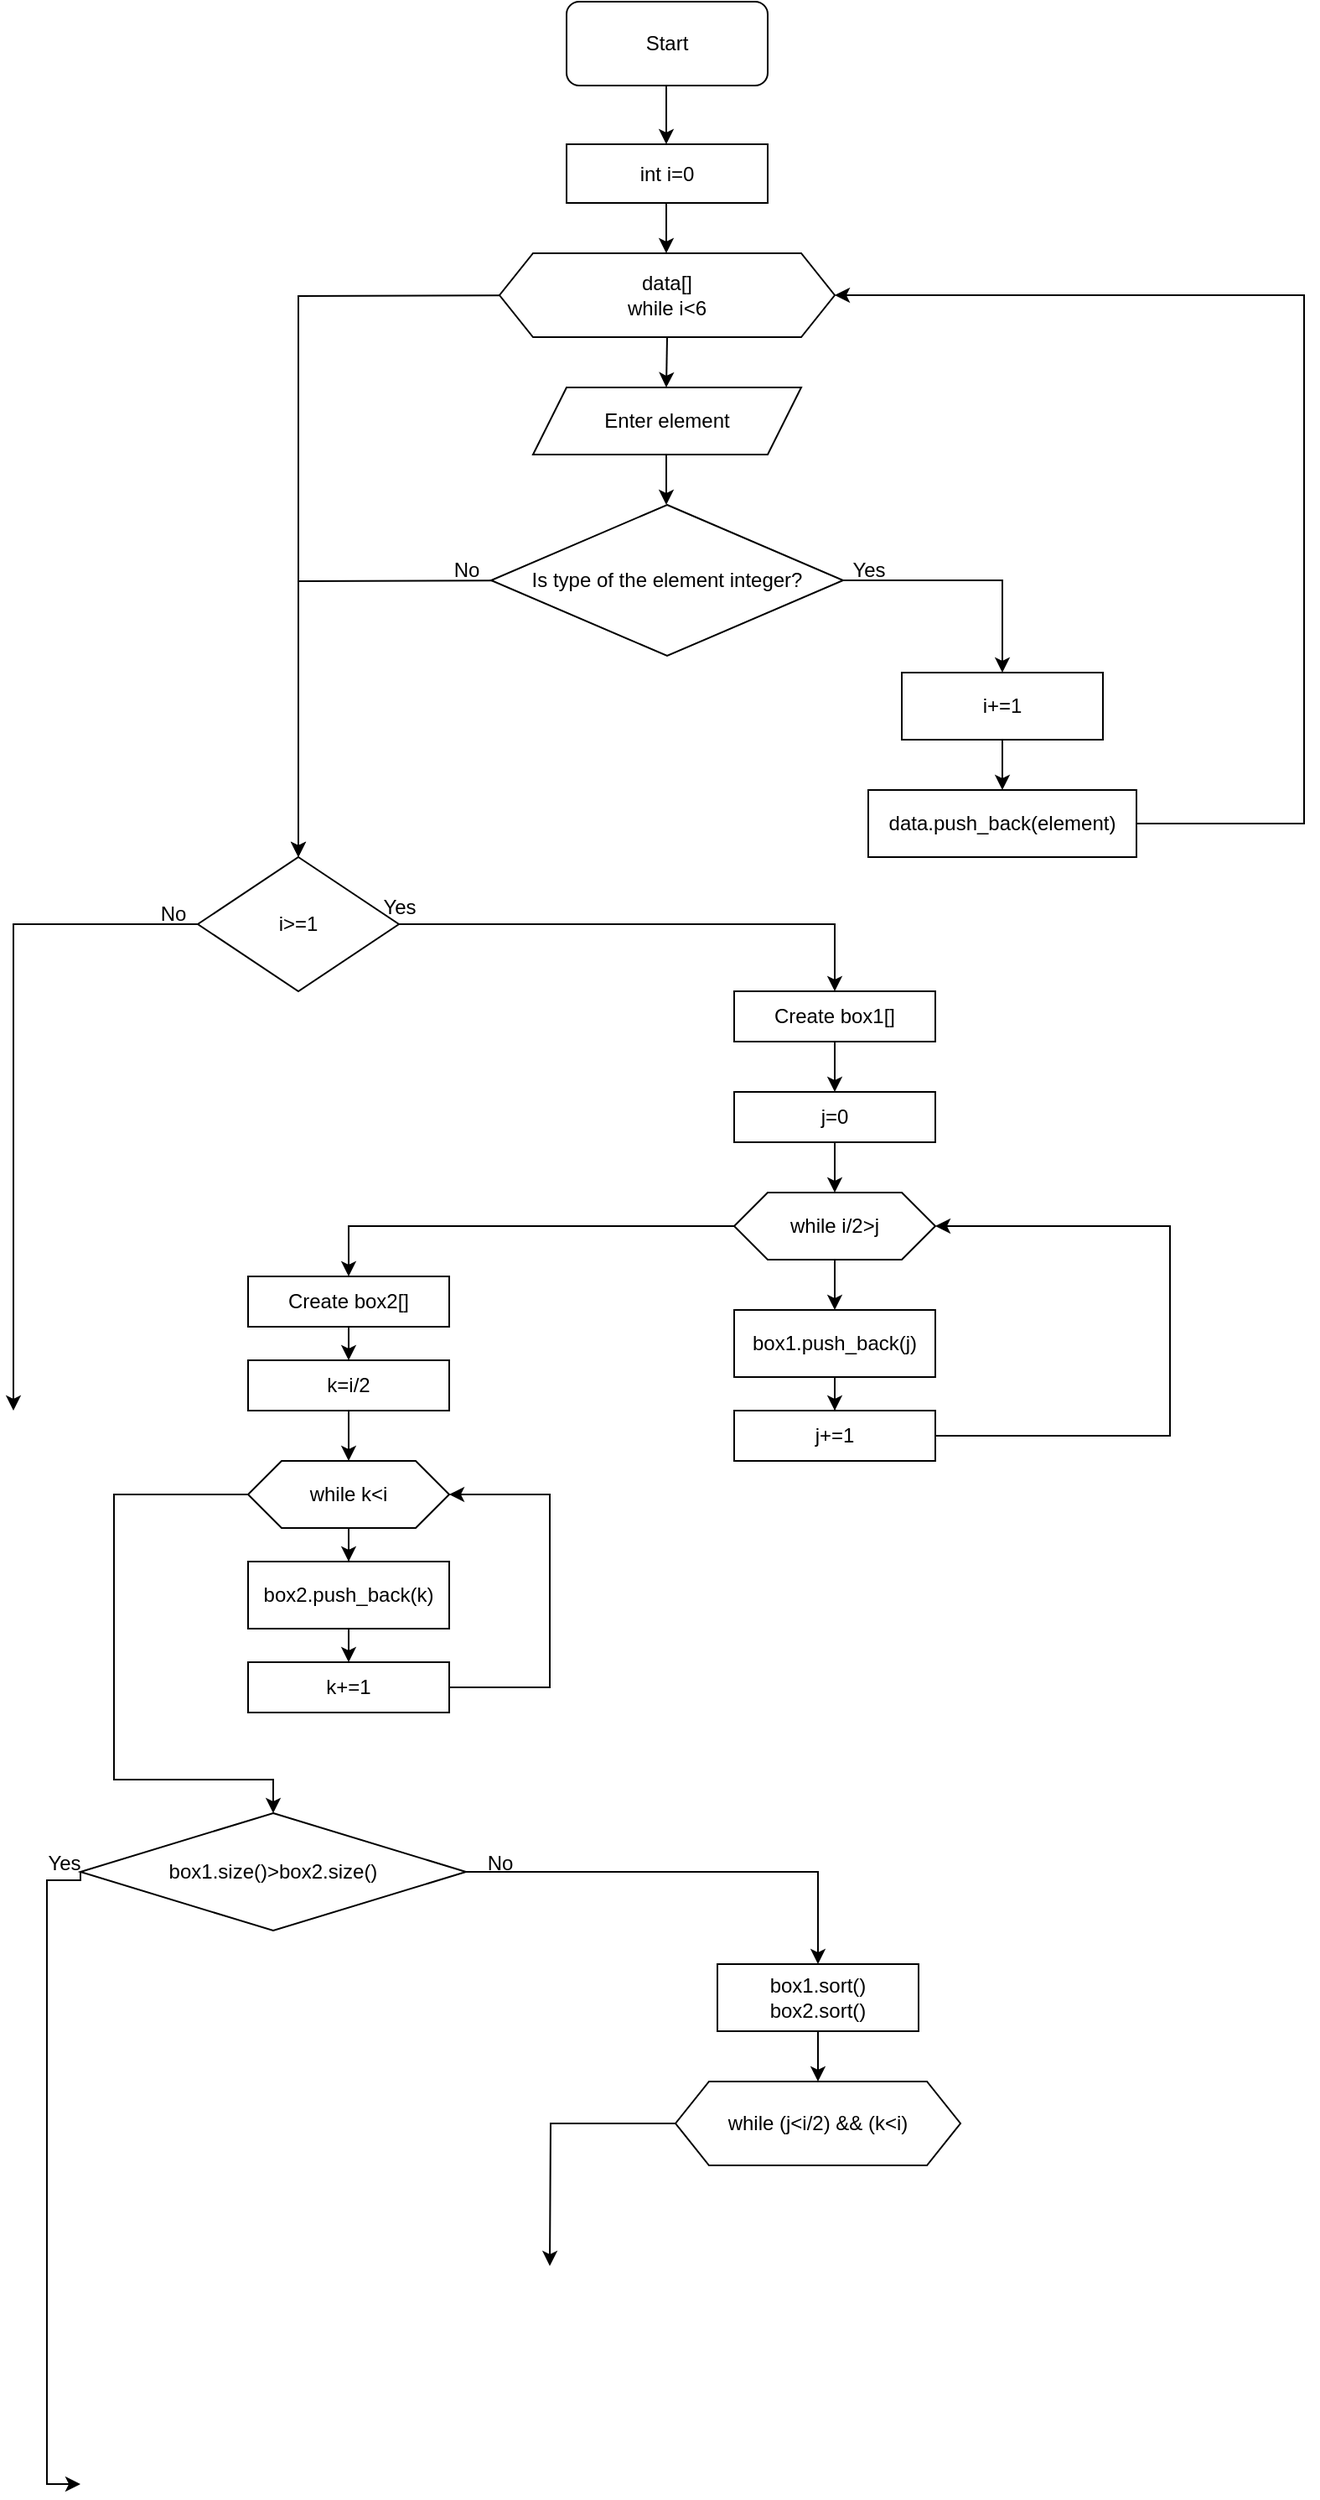 <mxfile version="13.9.1" type="github">
  <diagram id="Z-b5cAyWAyKYfnYbo3Bn" name="Page-1">
    <mxGraphModel dx="1355" dy="764" grid="1" gridSize="10" guides="1" tooltips="1" connect="1" arrows="1" fold="1" page="1" pageScale="1" pageWidth="827" pageHeight="1169" math="0" shadow="0">
      <root>
        <mxCell id="0" />
        <mxCell id="1" parent="0" />
        <mxCell id="ooC6lOKoOg2Yj1UFIcr8-2" value="Start" style="rounded=1;whiteSpace=wrap;html=1;strokeColor=#000000;" parent="1" vertex="1">
          <mxGeometry x="370" y="60" width="120" height="50" as="geometry" />
        </mxCell>
        <mxCell id="ooC6lOKoOg2Yj1UFIcr8-4" value="" style="endArrow=classic;html=1;" parent="1" edge="1">
          <mxGeometry width="50" height="50" relative="1" as="geometry">
            <mxPoint x="429.5" y="125" as="sourcePoint" />
            <mxPoint x="429.5" y="145" as="targetPoint" />
            <Array as="points">
              <mxPoint x="429.5" y="105" />
            </Array>
          </mxGeometry>
        </mxCell>
        <mxCell id="KGL0aR0b3lEQFyuyE3_W-6" style="edgeStyle=orthogonalEdgeStyle;rounded=0;orthogonalLoop=1;jettySize=auto;html=1;entryX=0.5;entryY=0;entryDx=0;entryDy=0;" parent="1" target="KGL0aR0b3lEQFyuyE3_W-7" edge="1">
          <mxGeometry relative="1" as="geometry">
            <mxPoint x="210" y="460" as="targetPoint" />
            <mxPoint x="370" y="235" as="sourcePoint" />
          </mxGeometry>
        </mxCell>
        <mxCell id="ooC6lOKoOg2Yj1UFIcr8-5" value="&lt;div&gt;&lt;br&gt;&lt;/div&gt;&lt;div&gt;data[]&lt;/div&gt;&lt;div&gt;while i&amp;lt;6&lt;br&gt;&lt;/div&gt;&lt;div&gt;&lt;br&gt;&lt;/div&gt;" style="shape=hexagon;perimeter=hexagonPerimeter2;whiteSpace=wrap;html=1;fixedSize=1;strokeColor=#000000;size=20;align=center;spacing=2;labelPosition=center;verticalLabelPosition=middle;verticalAlign=middle;" parent="1" vertex="1">
          <mxGeometry x="330" y="210" width="200" height="50" as="geometry" />
        </mxCell>
        <mxCell id="ooC6lOKoOg2Yj1UFIcr8-6" value="int i=0" style="rounded=0;whiteSpace=wrap;html=1;strokeColor=#000000;" parent="1" vertex="1">
          <mxGeometry x="370" y="145" width="120" height="35" as="geometry" />
        </mxCell>
        <mxCell id="ooC6lOKoOg2Yj1UFIcr8-10" value="" style="endArrow=classic;html=1;" parent="1" edge="1">
          <mxGeometry width="50" height="50" relative="1" as="geometry">
            <mxPoint x="429.5" y="180" as="sourcePoint" />
            <mxPoint x="429.5" y="210" as="targetPoint" />
            <Array as="points">
              <mxPoint x="429.5" y="210" />
            </Array>
          </mxGeometry>
        </mxCell>
        <mxCell id="ooC6lOKoOg2Yj1UFIcr8-11" value="Enter element" style="shape=parallelogram;perimeter=parallelogramPerimeter;whiteSpace=wrap;html=1;fixedSize=1;strokeColor=#000000;" parent="1" vertex="1">
          <mxGeometry x="350" y="290" width="160" height="40" as="geometry" />
        </mxCell>
        <mxCell id="ooC6lOKoOg2Yj1UFIcr8-13" value="" style="endArrow=classic;html=1;" parent="1" edge="1">
          <mxGeometry width="50" height="50" relative="1" as="geometry">
            <mxPoint x="430" y="260" as="sourcePoint" />
            <mxPoint x="429.5" y="290" as="targetPoint" />
          </mxGeometry>
        </mxCell>
        <mxCell id="KGL0aR0b3lEQFyuyE3_W-3" style="edgeStyle=orthogonalEdgeStyle;rounded=0;orthogonalLoop=1;jettySize=auto;html=1;entryX=0.5;entryY=0;entryDx=0;entryDy=0;" parent="1" target="KGL0aR0b3lEQFyuyE3_W-7" edge="1">
          <mxGeometry relative="1" as="geometry">
            <mxPoint x="210" y="460" as="targetPoint" />
            <mxPoint x="365" y="405" as="sourcePoint" />
          </mxGeometry>
        </mxCell>
        <mxCell id="KGL0aR0b3lEQFyuyE3_W-11" style="edgeStyle=orthogonalEdgeStyle;rounded=0;orthogonalLoop=1;jettySize=auto;html=1;exitX=1;exitY=0.5;exitDx=0;exitDy=0;" parent="1" source="ooC6lOKoOg2Yj1UFIcr8-15" target="KGL0aR0b3lEQFyuyE3_W-12" edge="1">
          <mxGeometry relative="1" as="geometry">
            <mxPoint x="650" y="470" as="targetPoint" />
          </mxGeometry>
        </mxCell>
        <mxCell id="ooC6lOKoOg2Yj1UFIcr8-15" value="Is type of the element integer?" style="rhombus;whiteSpace=wrap;html=1;strokeColor=#000000;" parent="1" vertex="1">
          <mxGeometry x="325" y="360" width="210" height="90" as="geometry" />
        </mxCell>
        <mxCell id="ooC6lOKoOg2Yj1UFIcr8-17" value="" style="endArrow=classic;html=1;" parent="1" edge="1">
          <mxGeometry width="50" height="50" relative="1" as="geometry">
            <mxPoint x="429.5" y="330" as="sourcePoint" />
            <mxPoint x="429.5" y="360" as="targetPoint" />
          </mxGeometry>
        </mxCell>
        <mxCell id="KGL0aR0b3lEQFyuyE3_W-9" style="edgeStyle=orthogonalEdgeStyle;rounded=0;orthogonalLoop=1;jettySize=auto;html=1;" parent="1" source="KGL0aR0b3lEQFyuyE3_W-7" edge="1">
          <mxGeometry relative="1" as="geometry">
            <mxPoint x="40" y="900" as="targetPoint" />
            <Array as="points">
              <mxPoint x="40" y="610" />
              <mxPoint x="40" y="880" />
            </Array>
          </mxGeometry>
        </mxCell>
        <mxCell id="KGL0aR0b3lEQFyuyE3_W-17" style="edgeStyle=orthogonalEdgeStyle;rounded=0;orthogonalLoop=1;jettySize=auto;html=1;" parent="1" source="KGL0aR0b3lEQFyuyE3_W-7" edge="1">
          <mxGeometry relative="1" as="geometry">
            <mxPoint x="530" y="650" as="targetPoint" />
            <Array as="points">
              <mxPoint x="530" y="610" />
            </Array>
          </mxGeometry>
        </mxCell>
        <mxCell id="KGL0aR0b3lEQFyuyE3_W-7" value="i&amp;gt;=1" style="rhombus;whiteSpace=wrap;html=1;align=center;" parent="1" vertex="1">
          <mxGeometry x="150" y="570" width="120" height="80" as="geometry" />
        </mxCell>
        <mxCell id="KGL0aR0b3lEQFyuyE3_W-8" value="No" style="text;html=1;align=center;verticalAlign=middle;resizable=0;points=[];autosize=1;" parent="1" vertex="1">
          <mxGeometry x="295" y="389" width="30" height="20" as="geometry" />
        </mxCell>
        <mxCell id="KGL0aR0b3lEQFyuyE3_W-10" value="No" style="text;html=1;align=center;verticalAlign=middle;resizable=0;points=[];autosize=1;" parent="1" vertex="1">
          <mxGeometry x="120" y="594" width="30" height="20" as="geometry" />
        </mxCell>
        <mxCell id="KGL0aR0b3lEQFyuyE3_W-13" style="edgeStyle=orthogonalEdgeStyle;rounded=0;orthogonalLoop=1;jettySize=auto;html=1;exitX=0.5;exitY=1;exitDx=0;exitDy=0;" parent="1" source="KGL0aR0b3lEQFyuyE3_W-12" edge="1">
          <mxGeometry relative="1" as="geometry">
            <mxPoint x="630" y="530" as="targetPoint" />
          </mxGeometry>
        </mxCell>
        <mxCell id="KGL0aR0b3lEQFyuyE3_W-12" value="i+=1" style="rounded=0;whiteSpace=wrap;html=1;" parent="1" vertex="1">
          <mxGeometry x="570" y="460" width="120" height="40" as="geometry" />
        </mxCell>
        <mxCell id="KGL0aR0b3lEQFyuyE3_W-15" style="edgeStyle=orthogonalEdgeStyle;rounded=0;orthogonalLoop=1;jettySize=auto;html=1;entryX=1;entryY=0.5;entryDx=0;entryDy=0;" parent="1" source="KGL0aR0b3lEQFyuyE3_W-14" target="ooC6lOKoOg2Yj1UFIcr8-5" edge="1">
          <mxGeometry relative="1" as="geometry">
            <mxPoint x="840" y="190" as="targetPoint" />
            <Array as="points">
              <mxPoint x="810" y="550" />
              <mxPoint x="810" y="235" />
            </Array>
          </mxGeometry>
        </mxCell>
        <mxCell id="KGL0aR0b3lEQFyuyE3_W-14" value="data.push_back(element)" style="rounded=0;whiteSpace=wrap;html=1;align=center;" parent="1" vertex="1">
          <mxGeometry x="550" y="530" width="160" height="40" as="geometry" />
        </mxCell>
        <mxCell id="P_6XiOEGU_nMjXpOql53-1" value="Yes" style="text;html=1;align=center;verticalAlign=middle;resizable=0;points=[];autosize=1;" vertex="1" parent="1">
          <mxGeometry x="250" y="590" width="40" height="20" as="geometry" />
        </mxCell>
        <mxCell id="P_6XiOEGU_nMjXpOql53-3" value="Yes" style="text;html=1;align=center;verticalAlign=middle;resizable=0;points=[];autosize=1;" vertex="1" parent="1">
          <mxGeometry x="530" y="389" width="40" height="20" as="geometry" />
        </mxCell>
        <mxCell id="P_6XiOEGU_nMjXpOql53-6" style="edgeStyle=orthogonalEdgeStyle;rounded=0;orthogonalLoop=1;jettySize=auto;html=1;" edge="1" parent="1" source="P_6XiOEGU_nMjXpOql53-5">
          <mxGeometry relative="1" as="geometry">
            <mxPoint x="530" y="710" as="targetPoint" />
          </mxGeometry>
        </mxCell>
        <mxCell id="P_6XiOEGU_nMjXpOql53-5" value="Create box1[]" style="rounded=0;whiteSpace=wrap;html=1;" vertex="1" parent="1">
          <mxGeometry x="470" y="650" width="120" height="30" as="geometry" />
        </mxCell>
        <mxCell id="P_6XiOEGU_nMjXpOql53-8" style="edgeStyle=orthogonalEdgeStyle;rounded=0;orthogonalLoop=1;jettySize=auto;html=1;" edge="1" parent="1" source="P_6XiOEGU_nMjXpOql53-7">
          <mxGeometry relative="1" as="geometry">
            <mxPoint x="530" y="770" as="targetPoint" />
          </mxGeometry>
        </mxCell>
        <mxCell id="P_6XiOEGU_nMjXpOql53-7" value="j=0" style="rounded=0;whiteSpace=wrap;html=1;" vertex="1" parent="1">
          <mxGeometry x="470" y="710" width="120" height="30" as="geometry" />
        </mxCell>
        <mxCell id="P_6XiOEGU_nMjXpOql53-12" style="edgeStyle=orthogonalEdgeStyle;rounded=0;orthogonalLoop=1;jettySize=auto;html=1;exitX=0.5;exitY=1;exitDx=0;exitDy=0;" edge="1" parent="1" source="P_6XiOEGU_nMjXpOql53-10">
          <mxGeometry relative="1" as="geometry">
            <mxPoint x="530" y="840" as="targetPoint" />
          </mxGeometry>
        </mxCell>
        <mxCell id="P_6XiOEGU_nMjXpOql53-17" style="edgeStyle=orthogonalEdgeStyle;rounded=0;orthogonalLoop=1;jettySize=auto;html=1;" edge="1" parent="1" source="P_6XiOEGU_nMjXpOql53-10" target="P_6XiOEGU_nMjXpOql53-18">
          <mxGeometry relative="1" as="geometry">
            <mxPoint x="240" y="840" as="targetPoint" />
          </mxGeometry>
        </mxCell>
        <mxCell id="P_6XiOEGU_nMjXpOql53-10" value="while i/2&amp;gt;j" style="shape=hexagon;perimeter=hexagonPerimeter2;whiteSpace=wrap;html=1;fixedSize=1;" vertex="1" parent="1">
          <mxGeometry x="470" y="770" width="120" height="40" as="geometry" />
        </mxCell>
        <mxCell id="P_6XiOEGU_nMjXpOql53-14" style="edgeStyle=orthogonalEdgeStyle;rounded=0;orthogonalLoop=1;jettySize=auto;html=1;" edge="1" parent="1" source="P_6XiOEGU_nMjXpOql53-13" target="P_6XiOEGU_nMjXpOql53-15">
          <mxGeometry relative="1" as="geometry">
            <mxPoint x="530" y="910" as="targetPoint" />
          </mxGeometry>
        </mxCell>
        <mxCell id="P_6XiOEGU_nMjXpOql53-13" value="box1.push_back(j)" style="rounded=0;whiteSpace=wrap;html=1;" vertex="1" parent="1">
          <mxGeometry x="470" y="840" width="120" height="40" as="geometry" />
        </mxCell>
        <mxCell id="P_6XiOEGU_nMjXpOql53-16" style="edgeStyle=orthogonalEdgeStyle;rounded=0;orthogonalLoop=1;jettySize=auto;html=1;entryX=1;entryY=0.5;entryDx=0;entryDy=0;" edge="1" parent="1" source="P_6XiOEGU_nMjXpOql53-15" target="P_6XiOEGU_nMjXpOql53-10">
          <mxGeometry relative="1" as="geometry">
            <Array as="points">
              <mxPoint x="730" y="915" />
              <mxPoint x="730" y="790" />
            </Array>
          </mxGeometry>
        </mxCell>
        <mxCell id="P_6XiOEGU_nMjXpOql53-15" value="j+=1" style="rounded=0;whiteSpace=wrap;html=1;" vertex="1" parent="1">
          <mxGeometry x="470" y="900" width="120" height="30" as="geometry" />
        </mxCell>
        <mxCell id="P_6XiOEGU_nMjXpOql53-19" style="edgeStyle=orthogonalEdgeStyle;rounded=0;orthogonalLoop=1;jettySize=auto;html=1;" edge="1" parent="1" source="P_6XiOEGU_nMjXpOql53-18">
          <mxGeometry relative="1" as="geometry">
            <mxPoint x="240" y="870" as="targetPoint" />
          </mxGeometry>
        </mxCell>
        <mxCell id="P_6XiOEGU_nMjXpOql53-18" value="Create box2[]" style="rounded=0;whiteSpace=wrap;html=1;" vertex="1" parent="1">
          <mxGeometry x="180" y="820" width="120" height="30" as="geometry" />
        </mxCell>
        <mxCell id="P_6XiOEGU_nMjXpOql53-21" style="edgeStyle=orthogonalEdgeStyle;rounded=0;orthogonalLoop=1;jettySize=auto;html=1;" edge="1" parent="1" source="P_6XiOEGU_nMjXpOql53-20">
          <mxGeometry relative="1" as="geometry">
            <mxPoint x="240" y="930" as="targetPoint" />
          </mxGeometry>
        </mxCell>
        <mxCell id="P_6XiOEGU_nMjXpOql53-20" value="k=i/2" style="rounded=0;whiteSpace=wrap;html=1;" vertex="1" parent="1">
          <mxGeometry x="180" y="870" width="120" height="30" as="geometry" />
        </mxCell>
        <mxCell id="P_6XiOEGU_nMjXpOql53-29" style="edgeStyle=orthogonalEdgeStyle;rounded=0;orthogonalLoop=1;jettySize=auto;html=1;entryX=0.5;entryY=0;entryDx=0;entryDy=0;" edge="1" parent="1" source="P_6XiOEGU_nMjXpOql53-23" target="P_6XiOEGU_nMjXpOql53-26">
          <mxGeometry relative="1" as="geometry" />
        </mxCell>
        <mxCell id="P_6XiOEGU_nMjXpOql53-33" style="edgeStyle=orthogonalEdgeStyle;rounded=0;orthogonalLoop=1;jettySize=auto;html=1;entryX=0.5;entryY=0;entryDx=0;entryDy=0;" edge="1" parent="1" source="P_6XiOEGU_nMjXpOql53-23" target="P_6XiOEGU_nMjXpOql53-35">
          <mxGeometry relative="1" as="geometry">
            <mxPoint x="140" y="1120" as="targetPoint" />
            <Array as="points">
              <mxPoint x="100" y="950" />
              <mxPoint x="100" y="1120" />
              <mxPoint x="195" y="1120" />
            </Array>
          </mxGeometry>
        </mxCell>
        <mxCell id="P_6XiOEGU_nMjXpOql53-23" value="while k&amp;lt;i" style="shape=hexagon;perimeter=hexagonPerimeter2;whiteSpace=wrap;html=1;fixedSize=1;" vertex="1" parent="1">
          <mxGeometry x="180" y="930" width="120" height="40" as="geometry" />
        </mxCell>
        <mxCell id="P_6XiOEGU_nMjXpOql53-30" style="edgeStyle=orthogonalEdgeStyle;rounded=0;orthogonalLoop=1;jettySize=auto;html=1;exitX=0.5;exitY=1;exitDx=0;exitDy=0;" edge="1" parent="1" source="P_6XiOEGU_nMjXpOql53-26">
          <mxGeometry relative="1" as="geometry">
            <mxPoint x="240" y="1050" as="targetPoint" />
          </mxGeometry>
        </mxCell>
        <mxCell id="P_6XiOEGU_nMjXpOql53-26" value="box2.push_back(k)" style="rounded=0;whiteSpace=wrap;html=1;" vertex="1" parent="1">
          <mxGeometry x="180" y="990" width="120" height="40" as="geometry" />
        </mxCell>
        <mxCell id="P_6XiOEGU_nMjXpOql53-32" style="edgeStyle=orthogonalEdgeStyle;rounded=0;orthogonalLoop=1;jettySize=auto;html=1;entryX=1;entryY=0.5;entryDx=0;entryDy=0;" edge="1" parent="1" source="P_6XiOEGU_nMjXpOql53-31" target="P_6XiOEGU_nMjXpOql53-23">
          <mxGeometry relative="1" as="geometry">
            <Array as="points">
              <mxPoint x="360" y="1065" />
              <mxPoint x="360" y="950" />
            </Array>
          </mxGeometry>
        </mxCell>
        <mxCell id="P_6XiOEGU_nMjXpOql53-31" value="k+=1" style="rounded=0;whiteSpace=wrap;html=1;" vertex="1" parent="1">
          <mxGeometry x="180" y="1050" width="120" height="30" as="geometry" />
        </mxCell>
        <mxCell id="P_6XiOEGU_nMjXpOql53-37" style="edgeStyle=orthogonalEdgeStyle;rounded=0;orthogonalLoop=1;jettySize=auto;html=1;exitX=0;exitY=0.5;exitDx=0;exitDy=0;" edge="1" parent="1" source="P_6XiOEGU_nMjXpOql53-35">
          <mxGeometry relative="1" as="geometry">
            <mxPoint x="80" y="1540" as="targetPoint" />
            <Array as="points">
              <mxPoint x="60" y="1180" />
              <mxPoint x="60" y="1540" />
            </Array>
          </mxGeometry>
        </mxCell>
        <mxCell id="P_6XiOEGU_nMjXpOql53-38" style="edgeStyle=orthogonalEdgeStyle;rounded=0;orthogonalLoop=1;jettySize=auto;html=1;exitX=1;exitY=0.5;exitDx=0;exitDy=0;" edge="1" parent="1" source="P_6XiOEGU_nMjXpOql53-35">
          <mxGeometry relative="1" as="geometry">
            <mxPoint x="520" y="1230" as="targetPoint" />
            <Array as="points">
              <mxPoint x="520" y="1175" />
              <mxPoint x="520" y="1210" />
            </Array>
          </mxGeometry>
        </mxCell>
        <mxCell id="P_6XiOEGU_nMjXpOql53-35" value="box1.size()&amp;gt;box2.size()" style="rhombus;whiteSpace=wrap;html=1;" vertex="1" parent="1">
          <mxGeometry x="80" y="1140" width="230" height="70" as="geometry" />
        </mxCell>
        <mxCell id="P_6XiOEGU_nMjXpOql53-40" style="edgeStyle=orthogonalEdgeStyle;rounded=0;orthogonalLoop=1;jettySize=auto;html=1;exitX=0.5;exitY=1;exitDx=0;exitDy=0;" edge="1" parent="1" source="P_6XiOEGU_nMjXpOql53-39">
          <mxGeometry relative="1" as="geometry">
            <mxPoint x="520" y="1300" as="targetPoint" />
          </mxGeometry>
        </mxCell>
        <mxCell id="P_6XiOEGU_nMjXpOql53-39" value="&lt;div&gt;box1.sort()&lt;/div&gt;&lt;div&gt;box2.sort()&lt;br&gt;&lt;/div&gt;" style="rounded=0;whiteSpace=wrap;html=1;" vertex="1" parent="1">
          <mxGeometry x="460" y="1230" width="120" height="40" as="geometry" />
        </mxCell>
        <mxCell id="P_6XiOEGU_nMjXpOql53-41" value="No" style="text;html=1;align=center;verticalAlign=middle;resizable=0;points=[];autosize=1;" vertex="1" parent="1">
          <mxGeometry x="315" y="1160" width="30" height="20" as="geometry" />
        </mxCell>
        <mxCell id="P_6XiOEGU_nMjXpOql53-42" value="Yes" style="text;html=1;align=center;verticalAlign=middle;resizable=0;points=[];autosize=1;" vertex="1" parent="1">
          <mxGeometry x="50" y="1160" width="40" height="20" as="geometry" />
        </mxCell>
        <mxCell id="P_6XiOEGU_nMjXpOql53-44" style="edgeStyle=orthogonalEdgeStyle;rounded=0;orthogonalLoop=1;jettySize=auto;html=1;exitX=0;exitY=0.5;exitDx=0;exitDy=0;" edge="1" parent="1" source="P_6XiOEGU_nMjXpOql53-43">
          <mxGeometry relative="1" as="geometry">
            <mxPoint x="360" y="1410" as="targetPoint" />
          </mxGeometry>
        </mxCell>
        <mxCell id="P_6XiOEGU_nMjXpOql53-43" value="while (j&amp;lt;i/2) &amp;amp;&amp;amp; (k&amp;lt;i)" style="shape=hexagon;perimeter=hexagonPerimeter2;whiteSpace=wrap;html=1;fixedSize=1;" vertex="1" parent="1">
          <mxGeometry x="435" y="1300" width="170" height="50" as="geometry" />
        </mxCell>
      </root>
    </mxGraphModel>
  </diagram>
</mxfile>
